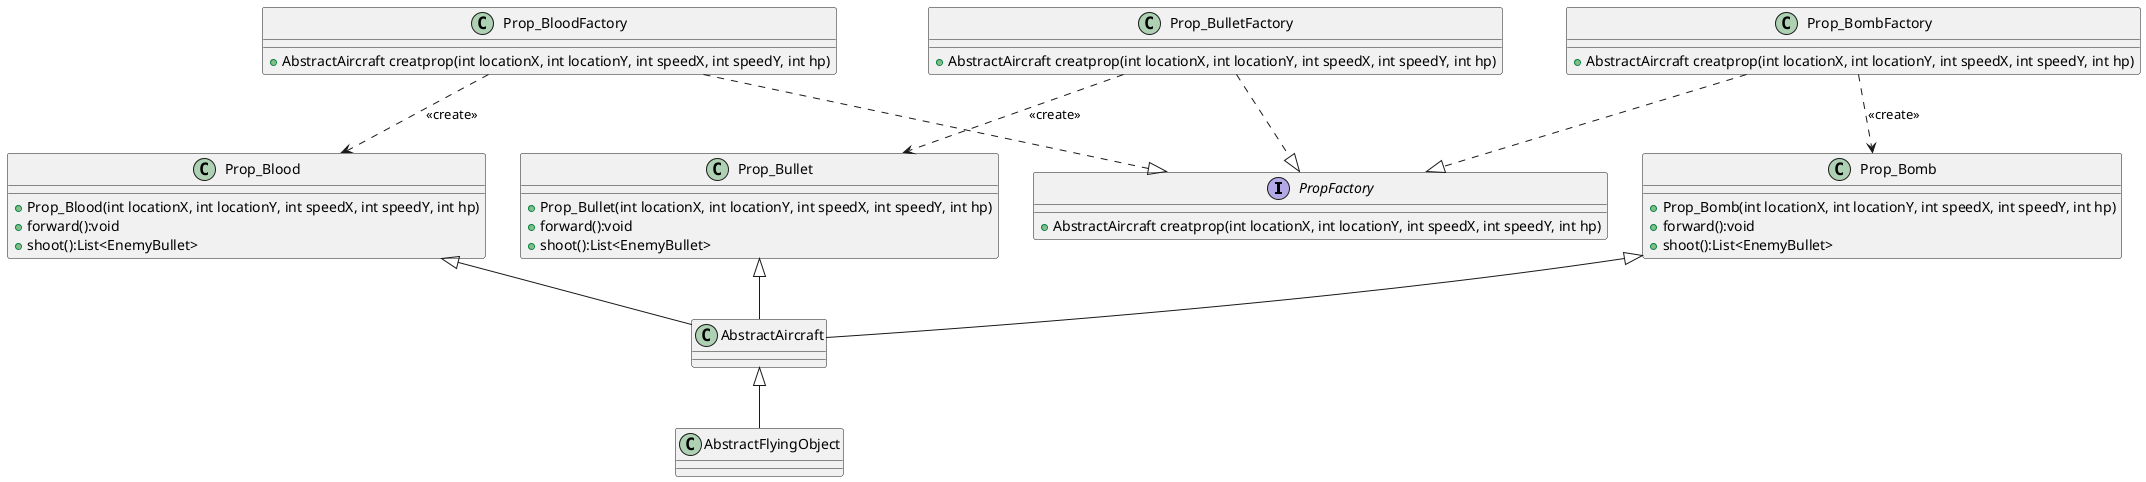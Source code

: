 @startuml
'https://plantuml.com/class-diagram

interface PropFactory{
        +AbstractAircraft creatprop(int locationX, int locationY, int speedX, int speedY, int hp)
    }

class Prop_BloodFactory{
        +AbstractAircraft creatprop(int locationX, int locationY, int speedX, int speedY, int hp)
    }

class Prop_BulletFactory{
        +AbstractAircraft creatprop(int locationX, int locationY, int speedX, int speedY, int hp)
    }

class Prop_BombFactory{
        +AbstractAircraft creatprop(int locationX, int locationY, int speedX, int speedY, int hp)
    }


class Prop_Blood{
        + Prop_Blood(int locationX, int locationY, int speedX, int speedY, int hp)
        + forward():void
        + shoot():List<EnemyBullet>
    }

class Prop_Bullet{
        + Prop_Bullet(int locationX, int locationY, int speedX, int speedY, int hp)
        + forward():void
        + shoot():List<EnemyBullet>
    }

class Prop_Bomb{
        + Prop_Bomb(int locationX, int locationY, int speedX, int speedY, int hp)
        + forward():void
        + shoot():List<EnemyBullet>
    }

AbstractAircraft <|-- AbstractFlyingObject
Prop_Blood <|-- AbstractAircraft
Prop_Bullet <|-- AbstractAircraft
Prop_Bomb <|-- AbstractAircraft

Prop_BloodFactory ..|> PropFactory
Prop_BulletFactory ..|> PropFactory
Prop_BombFactory ..|> PropFactory

Prop_BloodFactory ..> Prop_Blood:<<create>>
Prop_BulletFactory ..> Prop_Bullet:<<create>>
Prop_BombFactory ..> Prop_Bomb:<<create>>



@enduml
